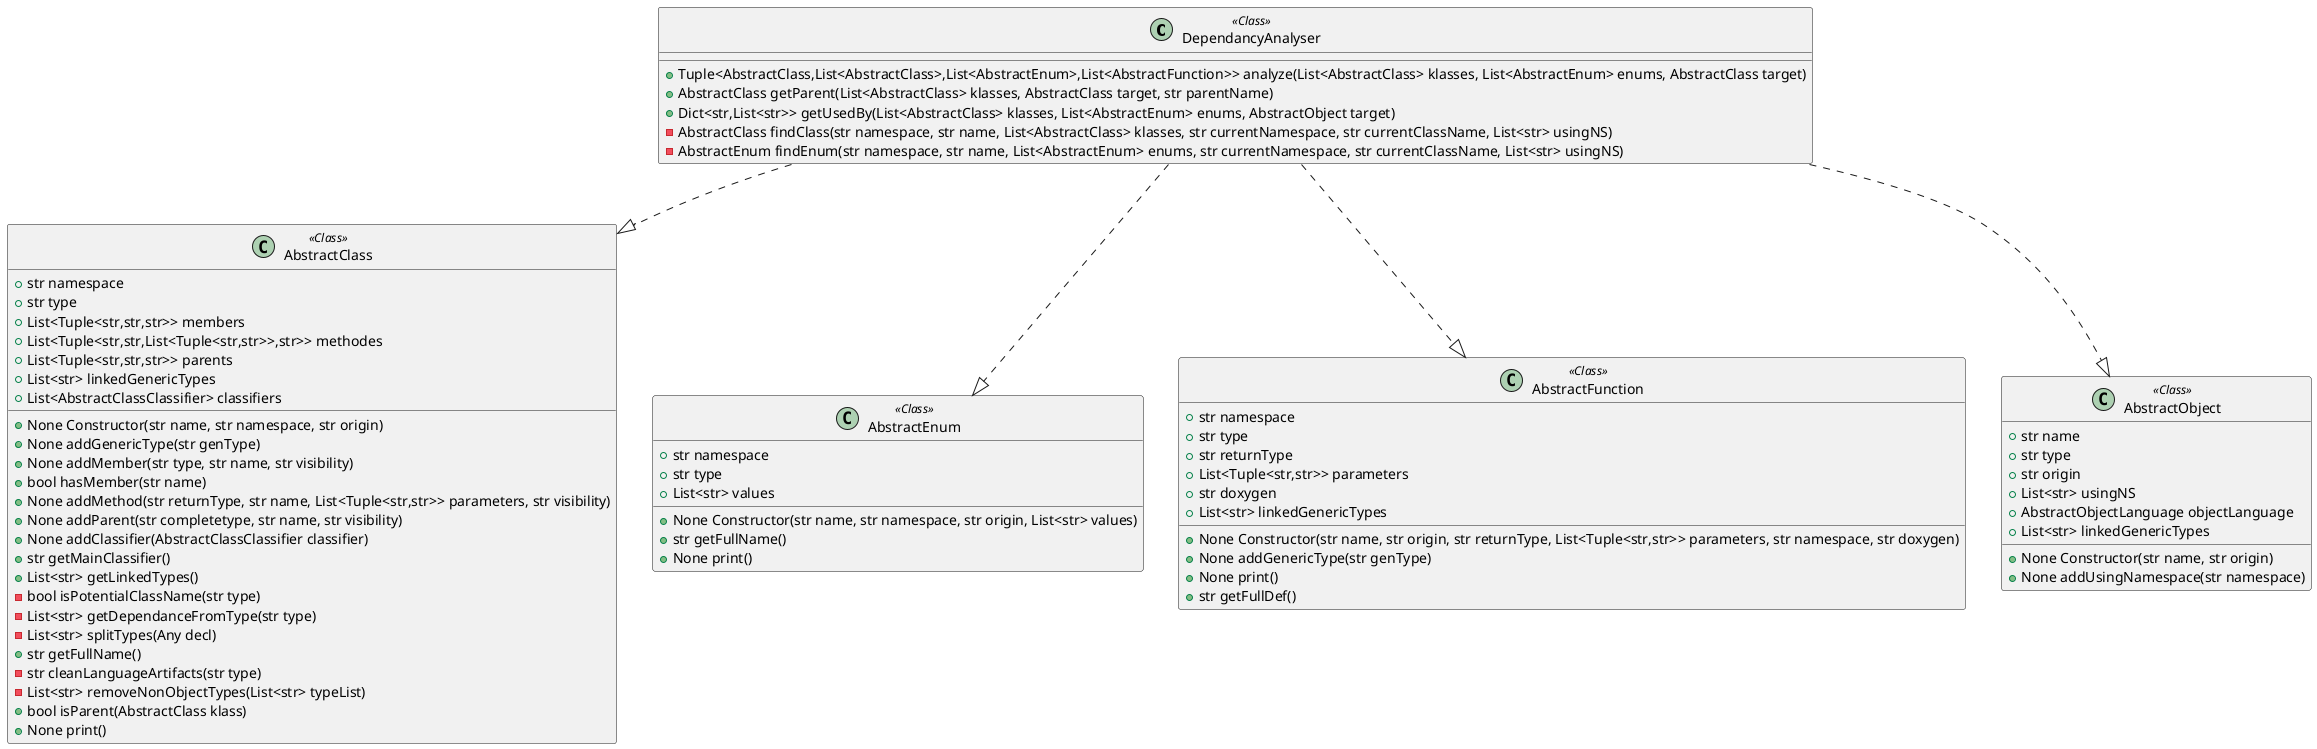 @startuml
class DependancyAnalyser <<Class>>
{
+Tuple<AbstractClass,List<AbstractClass>,List<AbstractEnum>,List<AbstractFunction>> analyze(List<AbstractClass> klasses, List<AbstractEnum> enums, AbstractClass target)
+AbstractClass getParent(List<AbstractClass> klasses, AbstractClass target, str parentName)
+Dict<str,List<str>> getUsedBy(List<AbstractClass> klasses, List<AbstractEnum> enums, AbstractObject target)
-AbstractClass findClass(str namespace, str name, List<AbstractClass> klasses, str currentNamespace, str currentClassName, List<str> usingNS)
-AbstractEnum findEnum(str namespace, str name, List<AbstractEnum> enums, str currentNamespace, str currentClassName, List<str> usingNS)
}
class AbstractClass <<Class>>
{
+ str namespace
+ str type
+ List<Tuple<str,str,str>> members
+ List<Tuple<str,str,List<Tuple<str,str>>,str>> methodes
+ List<Tuple<str,str,str>> parents
+ List<str> linkedGenericTypes
+ List<AbstractClassClassifier> classifiers
+None Constructor(str name, str namespace, str origin)
+None addGenericType(str genType)
+None addMember(str type, str name, str visibility)
+bool hasMember(str name)
+None addMethod(str returnType, str name, List<Tuple<str,str>> parameters, str visibility)
+None addParent(str completetype, str name, str visibility)
+None addClassifier(AbstractClassClassifier classifier)
+str getMainClassifier()
+List<str> getLinkedTypes()
-bool isPotentialClassName(str type)
-List<str> getDependanceFromType(str type)
-List<str> splitTypes(Any decl)
+str getFullName()
-str cleanLanguageArtifacts(str type)
-List<str> removeNonObjectTypes(List<str> typeList)
+bool isParent(AbstractClass klass)
+None print()
}
class AbstractEnum <<Class>>
{
+ str namespace
+ str type
+ List<str> values
+None Constructor(str name, str namespace, str origin, List<str> values)
+str getFullName()
+None print()
}
class AbstractFunction <<Class>>
{
+ str namespace
+ str type
+ str returnType
+ List<Tuple<str,str>> parameters
+ str doxygen
+ List<str> linkedGenericTypes
+None Constructor(str name, str origin, str returnType, List<Tuple<str,str>> parameters, str namespace, str doxygen)
+None addGenericType(str genType)
+None print()
+str getFullDef()
}
class AbstractObject <<Class>>
{
+ str name
+ str type
+ str origin
+ List<str> usingNS
+ AbstractObjectLanguage objectLanguage
+ List<str> linkedGenericTypes
+None Constructor(str name, str origin)
+None addUsingNamespace(str namespace)
}
DependancyAnalyser ..|> AbstractClass
DependancyAnalyser ..|> AbstractEnum
DependancyAnalyser ..|> AbstractFunction
DependancyAnalyser ..|> AbstractObject
@enduml
